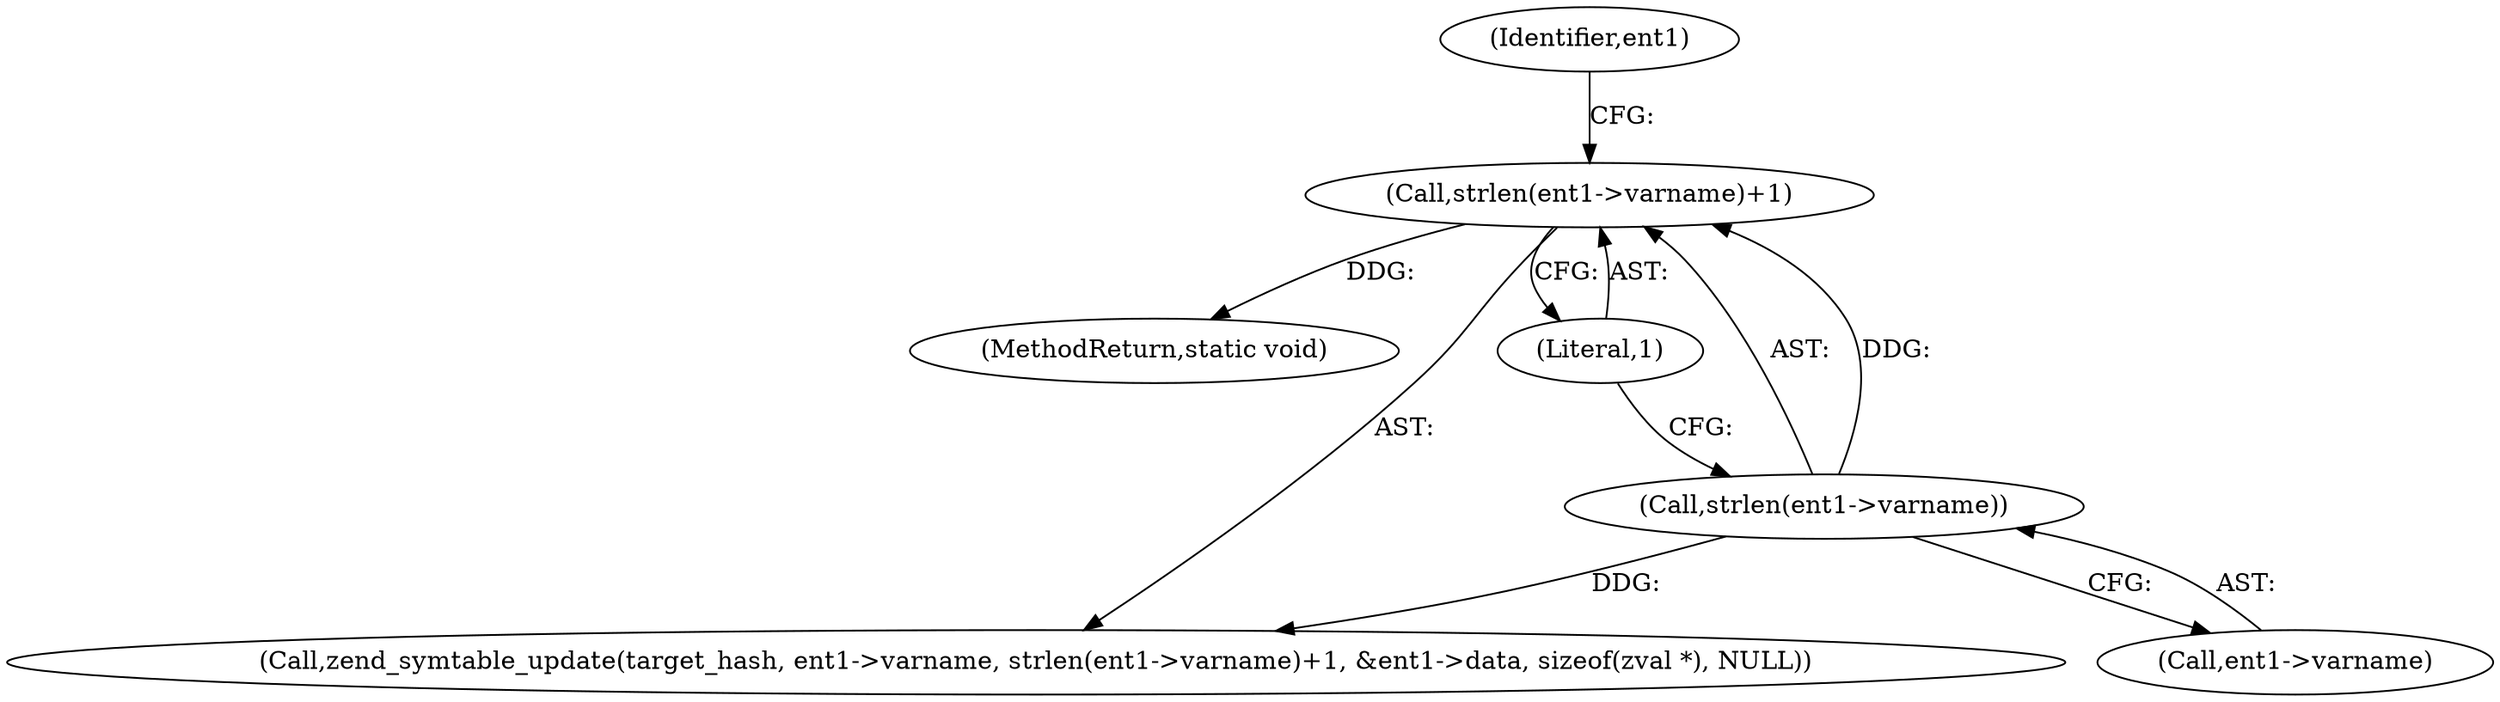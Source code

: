 digraph "0_php-src_698a691724c0a949295991e5df091ce16f899e02?w=1@API" {
"1000509" [label="(Call,strlen(ent1->varname)+1)"];
"1000510" [label="(Call,strlen(ent1->varname))"];
"1000510" [label="(Call,strlen(ent1->varname))"];
"1000586" [label="(MethodReturn,static void)"];
"1000509" [label="(Call,strlen(ent1->varname)+1)"];
"1000504" [label="(Call,zend_symtable_update(target_hash, ent1->varname, strlen(ent1->varname)+1, &ent1->data, sizeof(zval *), NULL))"];
"1000517" [label="(Identifier,ent1)"];
"1000514" [label="(Literal,1)"];
"1000511" [label="(Call,ent1->varname)"];
"1000509" -> "1000504"  [label="AST: "];
"1000509" -> "1000514"  [label="CFG: "];
"1000510" -> "1000509"  [label="AST: "];
"1000514" -> "1000509"  [label="AST: "];
"1000517" -> "1000509"  [label="CFG: "];
"1000509" -> "1000586"  [label="DDG: "];
"1000510" -> "1000509"  [label="DDG: "];
"1000510" -> "1000511"  [label="CFG: "];
"1000511" -> "1000510"  [label="AST: "];
"1000514" -> "1000510"  [label="CFG: "];
"1000510" -> "1000504"  [label="DDG: "];
}
